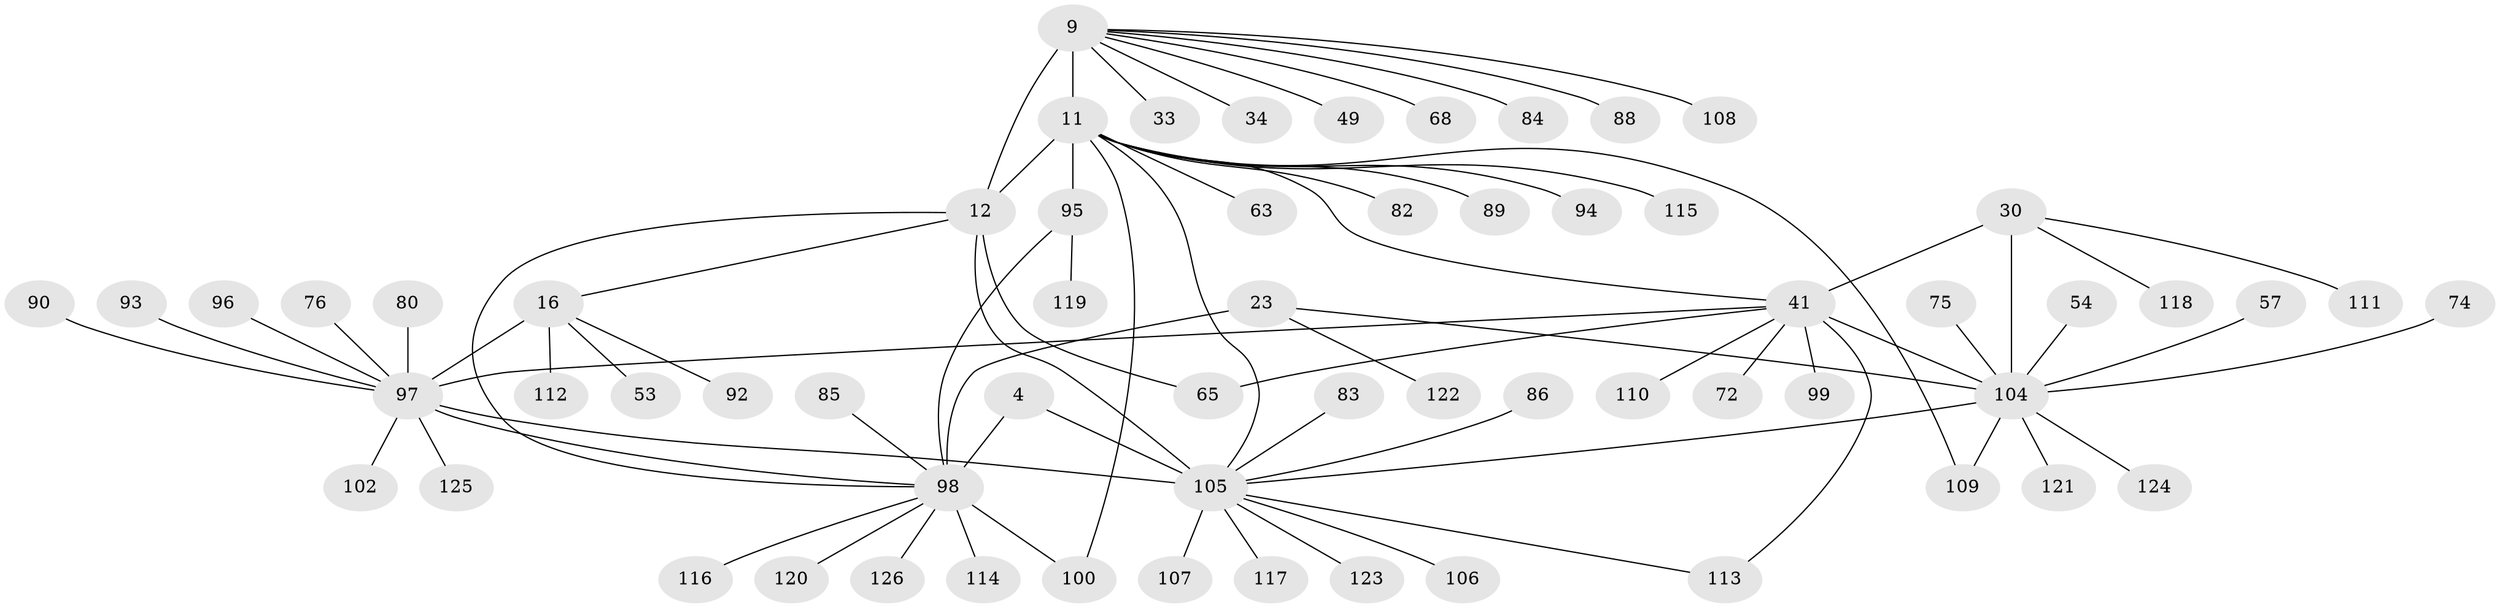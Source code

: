 // original degree distribution, {9: 0.031746031746031744, 10: 0.047619047619047616, 6: 0.023809523809523808, 5: 0.015873015873015872, 12: 0.015873015873015872, 7: 0.03968253968253968, 8: 0.03968253968253968, 11: 0.023809523809523808, 2: 0.14285714285714285, 3: 0.023809523809523808, 1: 0.5793650793650794, 4: 0.015873015873015872}
// Generated by graph-tools (version 1.1) at 2025/57/03/04/25 21:57:59]
// undirected, 63 vertices, 76 edges
graph export_dot {
graph [start="1"]
  node [color=gray90,style=filled];
  4 [super="+3"];
  9 [super="+7"];
  11 [super="+10"];
  12 [super="+8"];
  16 [super="+15"];
  23 [super="+20"];
  30 [super="+29"];
  33;
  34;
  41 [super="+27"];
  49;
  53;
  54;
  57;
  63;
  65;
  68;
  72 [super="+31"];
  74;
  75;
  76;
  80;
  82;
  83;
  84;
  85;
  86;
  88;
  89 [super="+59"];
  90;
  92;
  93;
  94;
  95 [super="+51+32"];
  96 [super="+78"];
  97 [super="+45+14+42+18+55+66+70+73"];
  98 [super="+64"];
  99;
  100 [super="+60"];
  102;
  104 [super="+87+40"];
  105 [super="+71+77+81"];
  106;
  107;
  108;
  109;
  110;
  111 [super="+101"];
  112;
  113;
  114;
  115;
  116;
  117 [super="+103"];
  118;
  119;
  120;
  121;
  122;
  123;
  124 [super="+44"];
  125 [super="+91"];
  126 [super="+56"];
  4 -- 105 [weight=8];
  4 -- 98;
  9 -- 11 [weight=4];
  9 -- 12 [weight=4];
  9 -- 49;
  9 -- 68;
  9 -- 108;
  9 -- 33;
  9 -- 34;
  9 -- 84;
  9 -- 88;
  11 -- 12 [weight=4];
  11 -- 41 [weight=2];
  11 -- 63;
  11 -- 109;
  11 -- 82;
  11 -- 115;
  11 -- 94;
  11 -- 95 [weight=3];
  11 -- 100;
  11 -- 89;
  11 -- 105;
  12 -- 65;
  12 -- 16;
  12 -- 105;
  12 -- 98;
  16 -- 53;
  16 -- 92;
  16 -- 112;
  16 -- 97 [weight=8];
  23 -- 122;
  23 -- 104;
  23 -- 98 [weight=8];
  30 -- 118;
  30 -- 111;
  30 -- 41 [weight=4];
  30 -- 104 [weight=4];
  41 -- 65;
  41 -- 99;
  41 -- 72;
  41 -- 110;
  41 -- 113;
  41 -- 97;
  41 -- 104 [weight=4];
  54 -- 104;
  57 -- 104;
  74 -- 104;
  75 -- 104;
  76 -- 97;
  80 -- 97;
  83 -- 105;
  85 -- 98;
  86 -- 105;
  90 -- 97;
  93 -- 97;
  95 -- 119;
  95 -- 98;
  96 -- 97;
  97 -- 102;
  97 -- 125;
  97 -- 105;
  97 -- 98;
  98 -- 100;
  98 -- 114;
  98 -- 116;
  98 -- 120;
  98 -- 126;
  104 -- 105 [weight=2];
  104 -- 109;
  104 -- 121;
  104 -- 124;
  105 -- 106;
  105 -- 107;
  105 -- 113;
  105 -- 117;
  105 -- 123;
}
